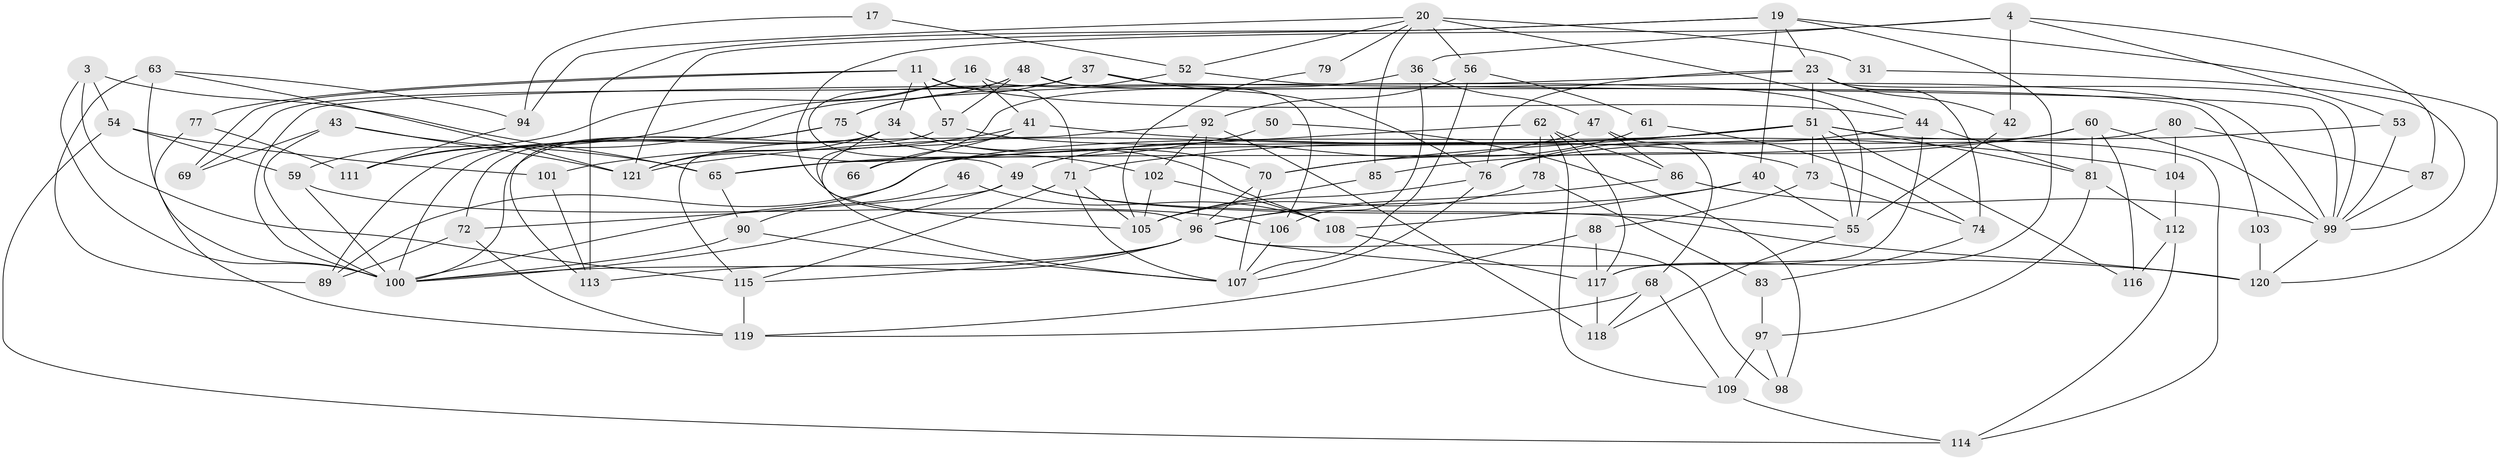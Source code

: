 // original degree distribution, {3: 0.2809917355371901, 4: 0.2975206611570248, 5: 0.21487603305785125, 6: 0.0743801652892562, 2: 0.09917355371900827, 8: 0.01652892561983471, 7: 0.01652892561983471}
// Generated by graph-tools (version 1.1) at 2025/54/03/04/25 21:54:05]
// undirected, 84 vertices, 188 edges
graph export_dot {
graph [start="1"]
  node [color=gray90,style=filled];
  3;
  4;
  11 [super="+9"];
  16;
  17;
  19 [super="+15"];
  20;
  23;
  31 [super="+27"];
  34 [super="+7"];
  36;
  37;
  40;
  41;
  42;
  43 [super="+29"];
  44;
  46;
  47;
  48;
  49;
  50;
  51 [super="+10+38"];
  52;
  53;
  54;
  55 [super="+12"];
  56;
  57;
  59;
  60;
  61;
  62 [super="+5"];
  63;
  65;
  66;
  68;
  69;
  70 [super="+39"];
  71;
  72;
  73;
  74;
  75;
  76 [super="+58"];
  77;
  78;
  79;
  80;
  81 [super="+22"];
  83;
  85;
  86;
  87;
  88;
  89;
  90;
  92 [super="+2"];
  94;
  96 [super="+64+93+45"];
  97 [super="+25"];
  98;
  99 [super="+30+32"];
  100 [super="+82+67"];
  101;
  102;
  103;
  104;
  105 [super="+28"];
  106;
  107 [super="+6+26"];
  108 [super="+91"];
  109;
  111;
  112;
  113;
  114;
  115;
  116;
  117 [super="+33"];
  118;
  119 [super="+110"];
  120 [super="+95"];
  121 [super="+84"];
  3 -- 115;
  3 -- 54;
  3 -- 65;
  3 -- 100;
  4 -- 87;
  4 -- 36;
  4 -- 42;
  4 -- 53;
  4 -- 96;
  11 -- 71 [weight=2];
  11 -- 69;
  11 -- 57;
  11 -- 44;
  11 -- 77;
  11 -- 34;
  16 -- 111;
  16 -- 59;
  16 -- 41;
  16 -- 103;
  17 -- 94;
  17 -- 52;
  19 -- 113 [weight=2];
  19 -- 40;
  19 -- 120 [weight=2];
  19 -- 121;
  19 -- 23;
  19 -- 117;
  20 -- 56;
  20 -- 85;
  20 -- 31 [weight=2];
  20 -- 44;
  20 -- 52;
  20 -- 79;
  20 -- 94;
  23 -- 42;
  23 -- 74;
  23 -- 76 [weight=2];
  23 -- 51;
  23 -- 100;
  23 -- 99;
  31 -- 99;
  34 -- 72;
  34 -- 100 [weight=2];
  34 -- 121 [weight=2];
  34 -- 70;
  34 -- 105;
  34 -- 108;
  36 -- 47;
  36 -- 106;
  36 -- 121;
  37 -- 76;
  37 -- 99;
  37 -- 69;
  37 -- 75;
  40 -- 55;
  40 -- 108 [weight=2];
  40 -- 96;
  41 -- 66;
  41 -- 101;
  41 -- 104;
  41 -- 107;
  42 -- 55;
  43 -- 69;
  43 -- 100;
  43 -- 65;
  43 -- 121;
  44 -- 76;
  44 -- 117;
  44 -- 81;
  46 -- 90;
  46 -- 108;
  47 -- 49;
  47 -- 68;
  47 -- 86;
  48 -- 106;
  48 -- 57;
  48 -- 49;
  48 -- 99;
  48 -- 111;
  49 -- 55;
  49 -- 72;
  49 -- 120;
  49 -- 100;
  50 -- 65;
  50 -- 98;
  51 -- 55 [weight=2];
  51 -- 70 [weight=2];
  51 -- 73;
  51 -- 71;
  51 -- 114;
  51 -- 100;
  51 -- 116;
  51 -- 81;
  51 -- 121;
  52 -- 75;
  52 -- 55;
  53 -- 76;
  53 -- 99;
  54 -- 101;
  54 -- 59;
  54 -- 114;
  55 -- 118;
  56 -- 92;
  56 -- 107;
  56 -- 61;
  57 -- 73;
  57 -- 100;
  59 -- 106;
  59 -- 100;
  60 -- 65;
  60 -- 99;
  60 -- 81;
  60 -- 85;
  60 -- 116;
  61 -- 74;
  61 -- 70;
  62 -- 117;
  62 -- 109;
  62 -- 78;
  62 -- 66;
  62 -- 86;
  63 -- 89;
  63 -- 94;
  63 -- 100 [weight=2];
  63 -- 121;
  65 -- 90;
  68 -- 119;
  68 -- 109;
  68 -- 118;
  70 -- 96;
  70 -- 107;
  71 -- 105;
  71 -- 115;
  71 -- 107;
  72 -- 89;
  72 -- 119;
  73 -- 74;
  73 -- 88;
  74 -- 83;
  75 -- 89;
  75 -- 102;
  75 -- 113;
  76 -- 105;
  76 -- 107;
  77 -- 111;
  77 -- 119;
  78 -- 105;
  78 -- 83;
  79 -- 105;
  80 -- 89;
  80 -- 104;
  80 -- 87;
  81 -- 112;
  81 -- 97;
  83 -- 97;
  85 -- 105;
  86 -- 96;
  86 -- 99;
  87 -- 99;
  88 -- 117;
  88 -- 119;
  90 -- 100 [weight=2];
  90 -- 107;
  92 -- 118 [weight=2];
  92 -- 115;
  92 -- 102;
  92 -- 96;
  94 -- 111;
  96 -- 113;
  96 -- 98;
  96 -- 120 [weight=2];
  96 -- 115;
  96 -- 100 [weight=2];
  97 -- 109 [weight=2];
  97 -- 98;
  99 -- 120;
  101 -- 113;
  102 -- 108;
  102 -- 105;
  103 -- 120;
  104 -- 112;
  106 -- 107;
  108 -- 117;
  109 -- 114;
  112 -- 116;
  112 -- 114;
  115 -- 119 [weight=2];
  117 -- 118;
}
